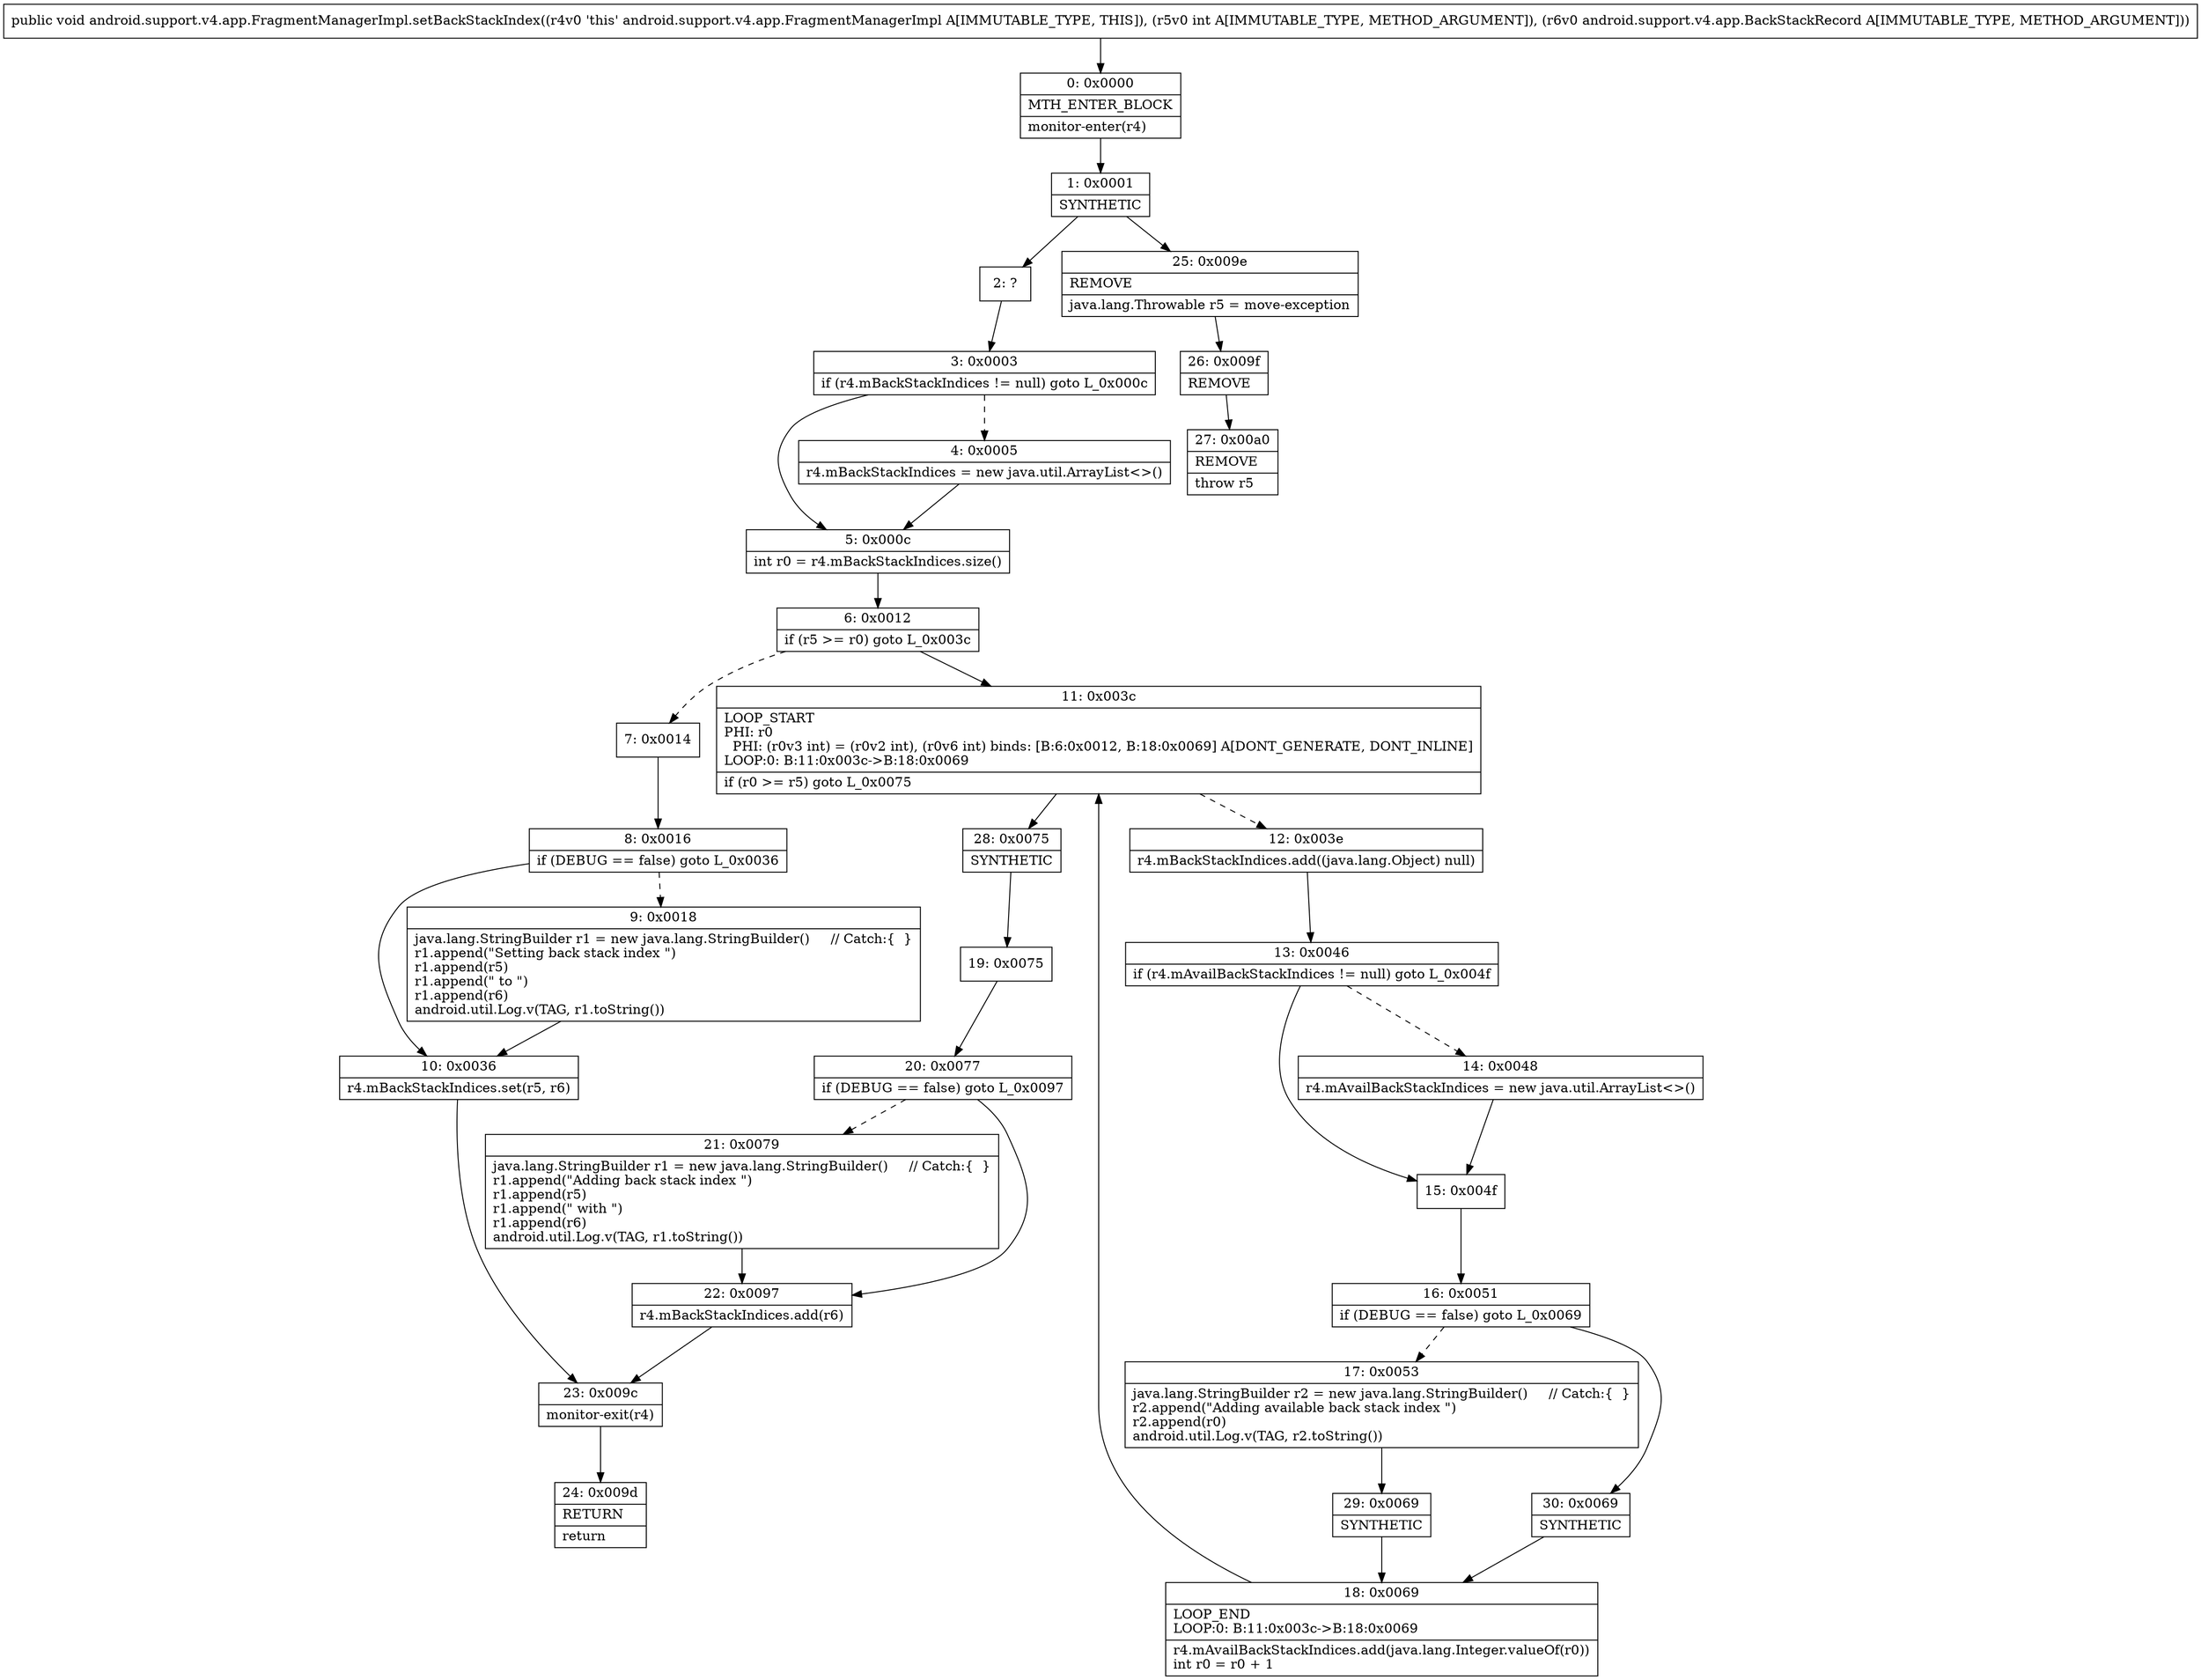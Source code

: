 digraph "CFG forandroid.support.v4.app.FragmentManagerImpl.setBackStackIndex(ILandroid\/support\/v4\/app\/BackStackRecord;)V" {
Node_0 [shape=record,label="{0\:\ 0x0000|MTH_ENTER_BLOCK\l|monitor\-enter(r4)\l}"];
Node_1 [shape=record,label="{1\:\ 0x0001|SYNTHETIC\l}"];
Node_2 [shape=record,label="{2\:\ ?}"];
Node_3 [shape=record,label="{3\:\ 0x0003|if (r4.mBackStackIndices != null) goto L_0x000c\l}"];
Node_4 [shape=record,label="{4\:\ 0x0005|r4.mBackStackIndices = new java.util.ArrayList\<\>()\l}"];
Node_5 [shape=record,label="{5\:\ 0x000c|int r0 = r4.mBackStackIndices.size()\l}"];
Node_6 [shape=record,label="{6\:\ 0x0012|if (r5 \>= r0) goto L_0x003c\l}"];
Node_7 [shape=record,label="{7\:\ 0x0014}"];
Node_8 [shape=record,label="{8\:\ 0x0016|if (DEBUG == false) goto L_0x0036\l}"];
Node_9 [shape=record,label="{9\:\ 0x0018|java.lang.StringBuilder r1 = new java.lang.StringBuilder()     \/\/ Catch:\{  \}\lr1.append(\"Setting back stack index \")\lr1.append(r5)\lr1.append(\" to \")\lr1.append(r6)\landroid.util.Log.v(TAG, r1.toString())\l}"];
Node_10 [shape=record,label="{10\:\ 0x0036|r4.mBackStackIndices.set(r5, r6)\l}"];
Node_11 [shape=record,label="{11\:\ 0x003c|LOOP_START\lPHI: r0 \l  PHI: (r0v3 int) = (r0v2 int), (r0v6 int) binds: [B:6:0x0012, B:18:0x0069] A[DONT_GENERATE, DONT_INLINE]\lLOOP:0: B:11:0x003c\-\>B:18:0x0069\l|if (r0 \>= r5) goto L_0x0075\l}"];
Node_12 [shape=record,label="{12\:\ 0x003e|r4.mBackStackIndices.add((java.lang.Object) null)\l}"];
Node_13 [shape=record,label="{13\:\ 0x0046|if (r4.mAvailBackStackIndices != null) goto L_0x004f\l}"];
Node_14 [shape=record,label="{14\:\ 0x0048|r4.mAvailBackStackIndices = new java.util.ArrayList\<\>()\l}"];
Node_15 [shape=record,label="{15\:\ 0x004f}"];
Node_16 [shape=record,label="{16\:\ 0x0051|if (DEBUG == false) goto L_0x0069\l}"];
Node_17 [shape=record,label="{17\:\ 0x0053|java.lang.StringBuilder r2 = new java.lang.StringBuilder()     \/\/ Catch:\{  \}\lr2.append(\"Adding available back stack index \")\lr2.append(r0)\landroid.util.Log.v(TAG, r2.toString())\l}"];
Node_18 [shape=record,label="{18\:\ 0x0069|LOOP_END\lLOOP:0: B:11:0x003c\-\>B:18:0x0069\l|r4.mAvailBackStackIndices.add(java.lang.Integer.valueOf(r0))\lint r0 = r0 + 1\l}"];
Node_19 [shape=record,label="{19\:\ 0x0075}"];
Node_20 [shape=record,label="{20\:\ 0x0077|if (DEBUG == false) goto L_0x0097\l}"];
Node_21 [shape=record,label="{21\:\ 0x0079|java.lang.StringBuilder r1 = new java.lang.StringBuilder()     \/\/ Catch:\{  \}\lr1.append(\"Adding back stack index \")\lr1.append(r5)\lr1.append(\" with \")\lr1.append(r6)\landroid.util.Log.v(TAG, r1.toString())\l}"];
Node_22 [shape=record,label="{22\:\ 0x0097|r4.mBackStackIndices.add(r6)\l}"];
Node_23 [shape=record,label="{23\:\ 0x009c|monitor\-exit(r4)\l}"];
Node_24 [shape=record,label="{24\:\ 0x009d|RETURN\l|return\l}"];
Node_25 [shape=record,label="{25\:\ 0x009e|REMOVE\l|java.lang.Throwable r5 = move\-exception\l}"];
Node_26 [shape=record,label="{26\:\ 0x009f|REMOVE\l}"];
Node_27 [shape=record,label="{27\:\ 0x00a0|REMOVE\l|throw r5\l}"];
Node_28 [shape=record,label="{28\:\ 0x0075|SYNTHETIC\l}"];
Node_29 [shape=record,label="{29\:\ 0x0069|SYNTHETIC\l}"];
Node_30 [shape=record,label="{30\:\ 0x0069|SYNTHETIC\l}"];
MethodNode[shape=record,label="{public void android.support.v4.app.FragmentManagerImpl.setBackStackIndex((r4v0 'this' android.support.v4.app.FragmentManagerImpl A[IMMUTABLE_TYPE, THIS]), (r5v0 int A[IMMUTABLE_TYPE, METHOD_ARGUMENT]), (r6v0 android.support.v4.app.BackStackRecord A[IMMUTABLE_TYPE, METHOD_ARGUMENT])) }"];
MethodNode -> Node_0;
Node_0 -> Node_1;
Node_1 -> Node_2;
Node_1 -> Node_25;
Node_2 -> Node_3;
Node_3 -> Node_4[style=dashed];
Node_3 -> Node_5;
Node_4 -> Node_5;
Node_5 -> Node_6;
Node_6 -> Node_7[style=dashed];
Node_6 -> Node_11;
Node_7 -> Node_8;
Node_8 -> Node_9[style=dashed];
Node_8 -> Node_10;
Node_9 -> Node_10;
Node_10 -> Node_23;
Node_11 -> Node_12[style=dashed];
Node_11 -> Node_28;
Node_12 -> Node_13;
Node_13 -> Node_14[style=dashed];
Node_13 -> Node_15;
Node_14 -> Node_15;
Node_15 -> Node_16;
Node_16 -> Node_17[style=dashed];
Node_16 -> Node_30;
Node_17 -> Node_29;
Node_18 -> Node_11;
Node_19 -> Node_20;
Node_20 -> Node_21[style=dashed];
Node_20 -> Node_22;
Node_21 -> Node_22;
Node_22 -> Node_23;
Node_23 -> Node_24;
Node_25 -> Node_26;
Node_26 -> Node_27;
Node_28 -> Node_19;
Node_29 -> Node_18;
Node_30 -> Node_18;
}

